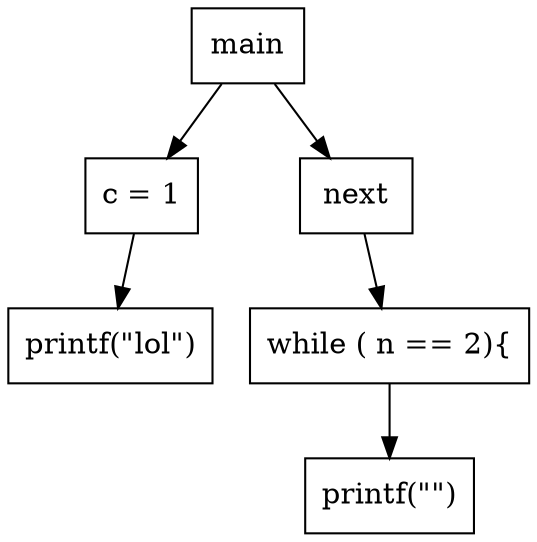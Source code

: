 digraph G {
  node[shape=box]

  0 [label="main"]
  1 [label="c = 1"]
  2 [label="printf(\"lol\")"]
  3 [label="next"]
  4 [label="while ( n == 2){"]
  5 [label="printf(\"\")"]

  0 -> 1
  1 -> 2
  0 -> 3
  3 -> 4
  4 -> 5
}
